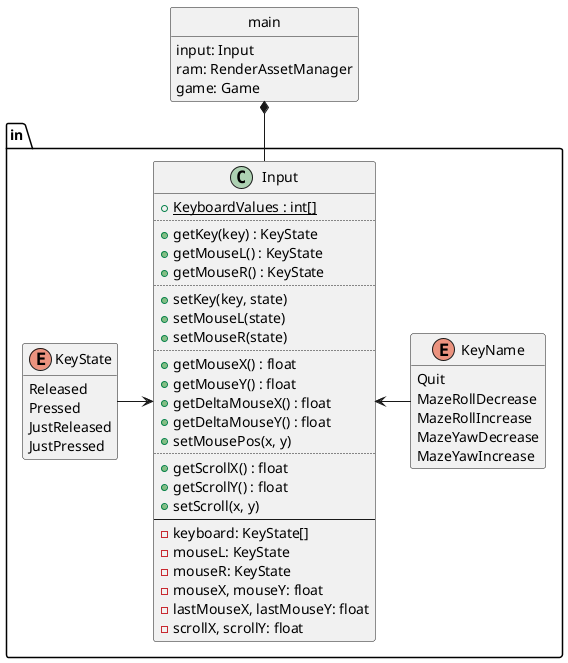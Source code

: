 @startuml
set separator ::

enum in::KeyState {
	Released
	Pressed
	JustReleased
	JustPressed
}
hide KeyState methods

enum in::KeyName {
	Quit
	MazeRollDecrease
	MazeRollIncrease
	MazeYawDecrease
	MazeYawIncrease
}
hide KeyName methods

class in::Input {
	{static} +KeyboardValues : int[]
	..
	+getKey(key) : KeyState
	+getMouseL() : KeyState
	+getMouseR() : KeyState
	..
	+setKey(key, state)
	+setMouseL(state)
	+setMouseR(state)
	..
	+getMouseX() : float
	+getMouseY() : float
	+getDeltaMouseX() : float
	+getDeltaMouseY() : float
	+setMousePos(x, y)
	..
	+getScrollX() : float
	+getScrollY() : float
	+setScroll(x, y)
	--
	-keyboard: KeyState[]
	-mouseL: KeyState
	-mouseR: KeyState
	-mouseX, mouseY: float
	-lastMouseX, lastMouseY: float
	-scrollX, scrollY: float
}

class main {
	input: Input
	ram: RenderAssetManager
	game: Game
}
hide main circle
hide main methods

Input <-left- KeyState
Input <-right- KeyName
main *-down- Input

@enduml
